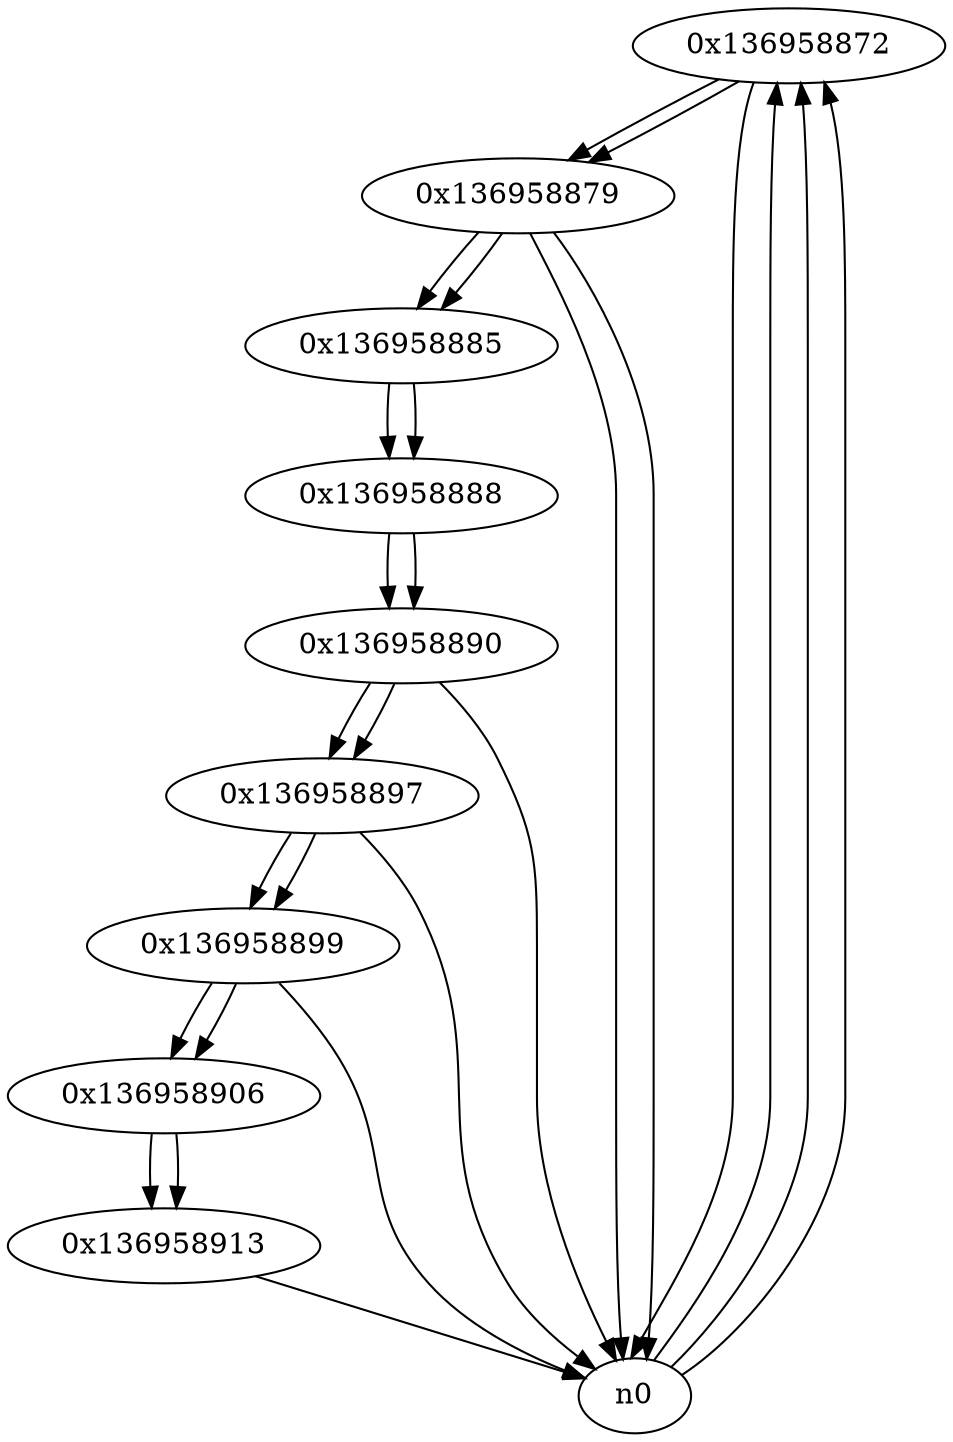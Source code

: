 digraph G{
/* nodes */
  n1 [label="0x136958872"]
  n2 [label="0x136958879"]
  n3 [label="0x136958885"]
  n4 [label="0x136958888"]
  n5 [label="0x136958890"]
  n6 [label="0x136958897"]
  n7 [label="0x136958899"]
  n8 [label="0x136958906"]
  n9 [label="0x136958913"]
/* edges */
n1 -> n2;
n1 -> n0;
n0 -> n1;
n0 -> n1;
n0 -> n1;
n2 -> n3;
n2 -> n0;
n2 -> n0;
n1 -> n2;
n3 -> n4;
n2 -> n3;
n4 -> n5;
n3 -> n4;
n5 -> n6;
n5 -> n0;
n4 -> n5;
n6 -> n7;
n6 -> n0;
n5 -> n6;
n7 -> n8;
n7 -> n0;
n6 -> n7;
n8 -> n9;
n7 -> n8;
n9 -> n0;
n8 -> n9;
}

